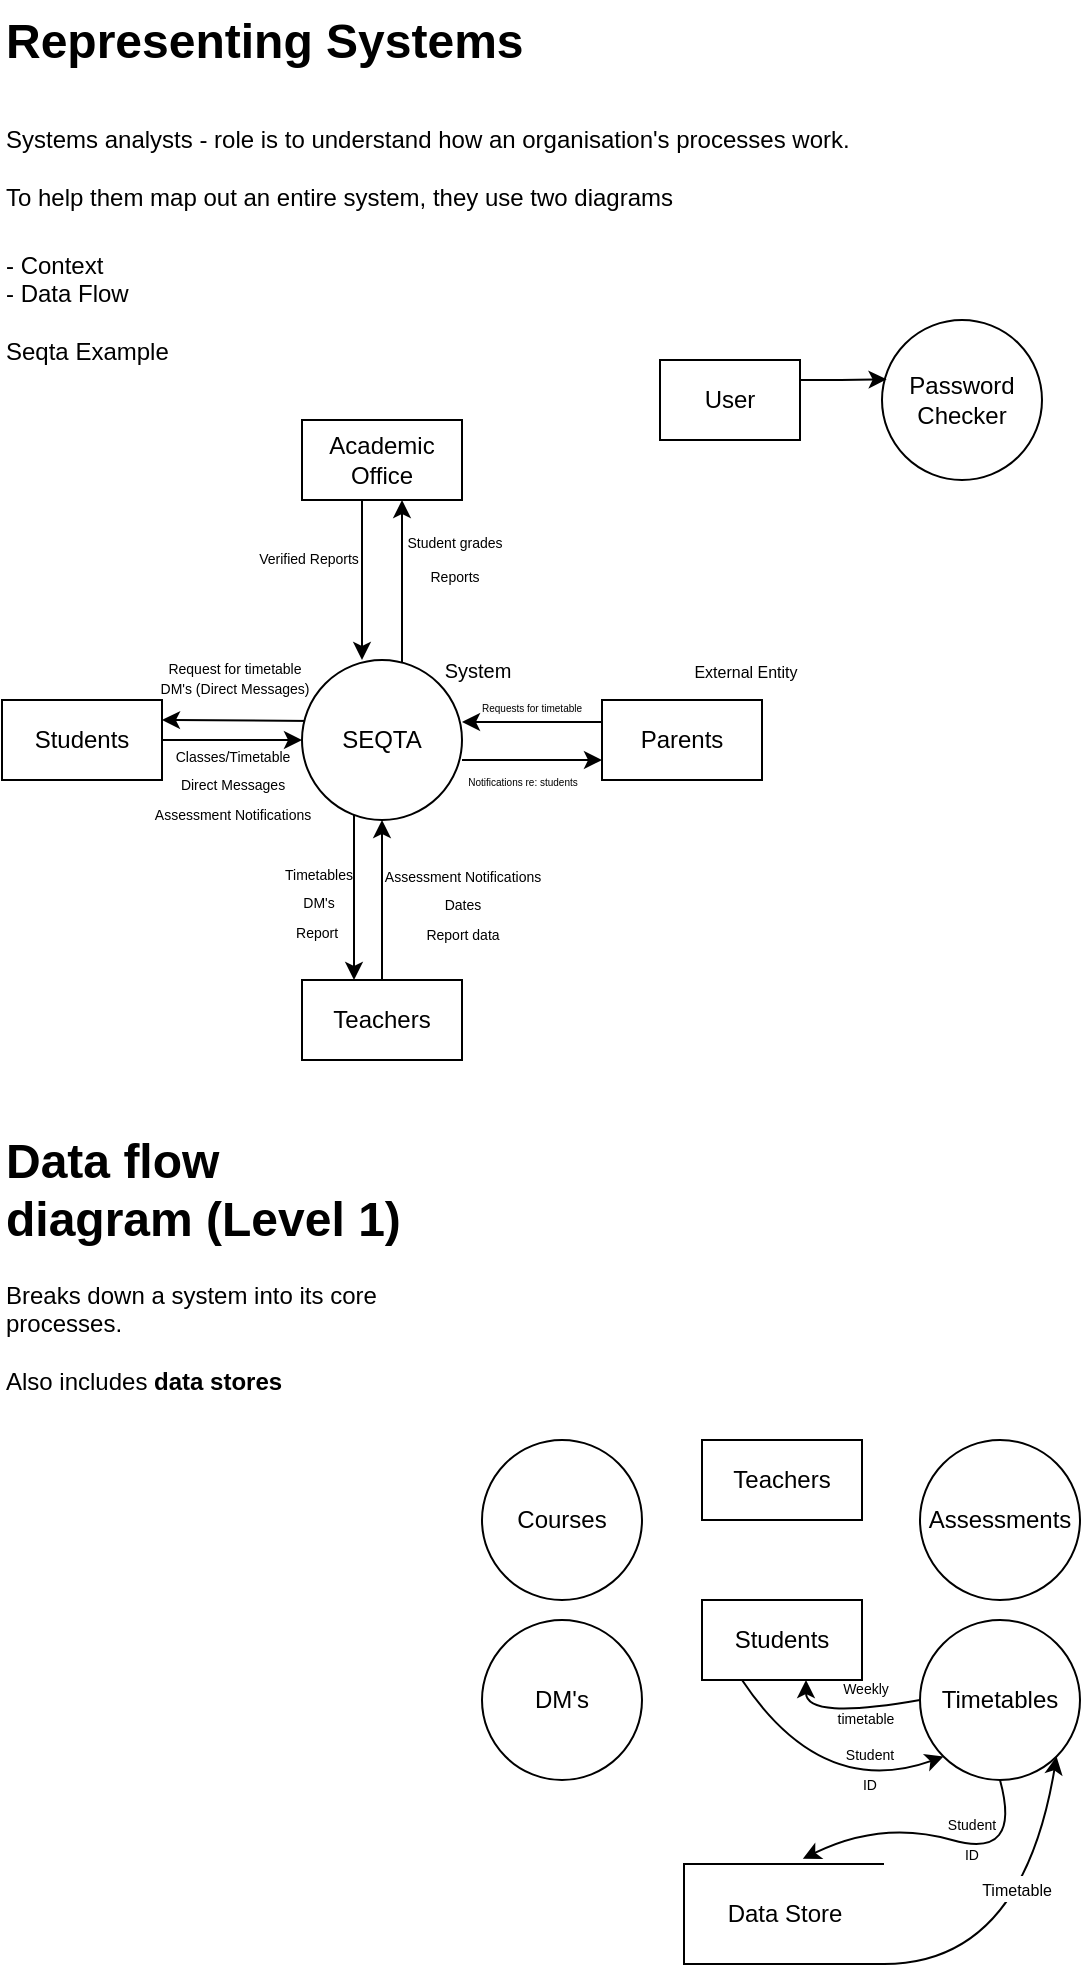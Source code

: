 <mxfile version="24.2.1" type="device">
  <diagram name="Page-1" id="unWZImjaugJgxlwsBdk8">
    <mxGraphModel dx="778" dy="458" grid="1" gridSize="10" guides="1" tooltips="1" connect="1" arrows="1" fold="1" page="1" pageScale="1" pageWidth="850" pageHeight="1100" math="0" shadow="0">
      <root>
        <mxCell id="0" />
        <mxCell id="1" parent="0" />
        <mxCell id="s_rb05EIpAknz0jELPy6-2" value="&lt;h1 style=&quot;margin-top: 0px;&quot;&gt;&lt;span style=&quot;background-color: initial;&quot;&gt;Representing Systems&lt;/span&gt;&lt;/h1&gt;&lt;h1 style=&quot;margin-top: 0px;&quot;&gt;&lt;span style=&quot;background-color: initial; font-size: 12px; font-weight: normal;&quot;&gt;Systems analysts - role is to understand how an organisation&#39;s processes work. To help them map out an entire system, they use two diagrams&lt;/span&gt;&lt;br&gt;&lt;/h1&gt;&lt;div&gt;&lt;span style=&quot;background-color: initial; font-size: 12px; font-weight: normal;&quot;&gt;- Context&lt;/span&gt;&lt;/div&gt;&lt;div&gt;- Data Flow&lt;/div&gt;&lt;div&gt;&lt;br&gt;&lt;/div&gt;&lt;div&gt;Seqta Example&lt;/div&gt;&lt;div&gt;&lt;span style=&quot;background-color: initial; font-size: 12px; font-weight: normal;&quot;&gt;&lt;br&gt;&lt;/span&gt;&lt;/div&gt;" style="text;html=1;whiteSpace=wrap;overflow=hidden;rounded=0;" vertex="1" parent="1">
          <mxGeometry width="430" height="190" as="geometry" />
        </mxCell>
        <mxCell id="s_rb05EIpAknz0jELPy6-61" value="" style="endArrow=classic;html=1;rounded=0;entryX=1;entryY=0.25;entryDx=0;entryDy=0;exitX=0.066;exitY=0.381;exitDx=0;exitDy=0;exitPerimeter=0;" edge="1" parent="1" source="s_rb05EIpAknz0jELPy6-67" target="s_rb05EIpAknz0jELPy6-70">
          <mxGeometry width="50" height="50" relative="1" as="geometry">
            <mxPoint x="120" y="330" as="sourcePoint" />
            <mxPoint x="170" y="280" as="targetPoint" />
          </mxGeometry>
        </mxCell>
        <mxCell id="s_rb05EIpAknz0jELPy6-62" style="edgeStyle=orthogonalEdgeStyle;rounded=0;orthogonalLoop=1;jettySize=auto;html=1;entryX=0;entryY=0.5;entryDx=0;entryDy=0;" edge="1" parent="1">
          <mxGeometry relative="1" as="geometry">
            <mxPoint x="305" y="361" as="sourcePoint" />
            <mxPoint x="230" y="361" as="targetPoint" />
          </mxGeometry>
        </mxCell>
        <mxCell id="s_rb05EIpAknz0jELPy6-63" value="&lt;span style=&quot;color: rgb(0, 0, 0); font-family: Helvetica; font-size: 5px; font-style: normal; font-variant-ligatures: normal; font-variant-caps: normal; font-weight: 400; letter-spacing: normal; orphans: 2; text-align: center; text-indent: 0px; text-transform: none; widows: 2; word-spacing: 0px; -webkit-text-stroke-width: 0px; white-space: nowrap; background-color: rgb(251, 251, 251); text-decoration-thickness: initial; text-decoration-style: initial; text-decoration-color: initial; display: inline !important; float: none;&quot;&gt;Requests for timetable&lt;/span&gt;" style="text;whiteSpace=wrap;html=1;" vertex="1" parent="1">
          <mxGeometry x="238" y="338" width="90" height="40" as="geometry" />
        </mxCell>
        <mxCell id="s_rb05EIpAknz0jELPy6-64" style="edgeStyle=orthogonalEdgeStyle;rounded=0;orthogonalLoop=1;jettySize=auto;html=1;" edge="1" parent="1">
          <mxGeometry relative="1" as="geometry">
            <mxPoint x="176" y="400" as="sourcePoint" />
            <mxPoint x="176" y="490" as="targetPoint" />
            <Array as="points">
              <mxPoint x="176" y="470" />
            </Array>
          </mxGeometry>
        </mxCell>
        <mxCell id="s_rb05EIpAknz0jELPy6-65" style="edgeStyle=orthogonalEdgeStyle;rounded=0;orthogonalLoop=1;jettySize=auto;html=1;endSize=6;entryX=0.75;entryY=1;entryDx=0;entryDy=0;" edge="1" parent="1">
          <mxGeometry relative="1" as="geometry">
            <mxPoint x="198" y="335" as="sourcePoint" />
            <mxPoint x="200" y="250.0" as="targetPoint" />
            <Array as="points">
              <mxPoint x="200" y="335" />
            </Array>
          </mxGeometry>
        </mxCell>
        <mxCell id="s_rb05EIpAknz0jELPy6-66" style="edgeStyle=orthogonalEdgeStyle;rounded=0;orthogonalLoop=1;jettySize=auto;html=1;entryX=0;entryY=0.5;entryDx=0;entryDy=0;" edge="1" parent="1">
          <mxGeometry relative="1" as="geometry">
            <mxPoint x="230" y="380" as="sourcePoint" />
            <mxPoint x="300" y="380" as="targetPoint" />
          </mxGeometry>
        </mxCell>
        <mxCell id="s_rb05EIpAknz0jELPy6-67" value="SEQTA" style="ellipse;whiteSpace=wrap;html=1;aspect=fixed;" vertex="1" parent="1">
          <mxGeometry x="150" y="330" width="80" height="80" as="geometry" />
        </mxCell>
        <mxCell id="s_rb05EIpAknz0jELPy6-68" value="&lt;font style=&quot;font-size: 10px;&quot;&gt;System&lt;/font&gt;" style="text;html=1;align=center;verticalAlign=middle;whiteSpace=wrap;rounded=0;" vertex="1" parent="1">
          <mxGeometry x="208" y="320" width="60" height="30" as="geometry" />
        </mxCell>
        <mxCell id="s_rb05EIpAknz0jELPy6-69" style="edgeStyle=orthogonalEdgeStyle;rounded=0;orthogonalLoop=1;jettySize=auto;html=1;entryX=0;entryY=0.5;entryDx=0;entryDy=0;" edge="1" parent="1" source="s_rb05EIpAknz0jELPy6-70" target="s_rb05EIpAknz0jELPy6-67">
          <mxGeometry relative="1" as="geometry" />
        </mxCell>
        <mxCell id="s_rb05EIpAknz0jELPy6-70" value="Students" style="rounded=0;whiteSpace=wrap;html=1;" vertex="1" parent="1">
          <mxGeometry y="350" width="80" height="40" as="geometry" />
        </mxCell>
        <mxCell id="s_rb05EIpAknz0jELPy6-71" style="edgeStyle=orthogonalEdgeStyle;rounded=0;orthogonalLoop=1;jettySize=auto;html=1;" edge="1" parent="1" source="s_rb05EIpAknz0jELPy6-72" target="s_rb05EIpAknz0jELPy6-67">
          <mxGeometry relative="1" as="geometry" />
        </mxCell>
        <mxCell id="s_rb05EIpAknz0jELPy6-72" value="Teachers" style="rounded=0;whiteSpace=wrap;html=1;" vertex="1" parent="1">
          <mxGeometry x="150" y="490" width="80" height="40" as="geometry" />
        </mxCell>
        <mxCell id="s_rb05EIpAknz0jELPy6-73" value="Parents" style="rounded=0;whiteSpace=wrap;html=1;" vertex="1" parent="1">
          <mxGeometry x="300" y="350" width="80" height="40" as="geometry" />
        </mxCell>
        <mxCell id="s_rb05EIpAknz0jELPy6-74" value="&lt;font style=&quot;font-size: 8px;&quot;&gt;External Entity&lt;/font&gt;" style="text;html=1;align=center;verticalAlign=middle;whiteSpace=wrap;rounded=0;" vertex="1" parent="1">
          <mxGeometry x="342" y="320" width="60" height="30" as="geometry" />
        </mxCell>
        <mxCell id="s_rb05EIpAknz0jELPy6-75" value="&lt;font style=&quot;font-size: 7px;&quot;&gt;Request for timetable&lt;/font&gt;&lt;div style=&quot;font-size: 7px;&quot;&gt;&lt;span style=&quot;background-color: initial;&quot;&gt;&lt;font style=&quot;font-size: 7px;&quot;&gt;DM&#39;s (Direct Messages)&lt;/font&gt;&lt;/span&gt;&lt;/div&gt;" style="text;html=1;align=center;verticalAlign=middle;resizable=0;points=[];autosize=1;strokeColor=none;fillColor=none;" vertex="1" parent="1">
          <mxGeometry x="66" y="317" width="100" height="40" as="geometry" />
        </mxCell>
        <mxCell id="s_rb05EIpAknz0jELPy6-76" value="&lt;span style=&quot;font-size: 7px;&quot;&gt;Classes/Timetable&lt;/span&gt;&lt;div&gt;&lt;span style=&quot;font-size: 7px;&quot;&gt;Direct Messages&lt;/span&gt;&lt;/div&gt;&lt;div&gt;&lt;span style=&quot;font-size: 7px;&quot;&gt;Assessment Notifications&lt;/span&gt;&lt;/div&gt;" style="text;html=1;align=center;verticalAlign=middle;resizable=0;points=[];autosize=1;strokeColor=none;fillColor=none;" vertex="1" parent="1">
          <mxGeometry x="65" y="361" width="100" height="60" as="geometry" />
        </mxCell>
        <mxCell id="s_rb05EIpAknz0jELPy6-77" value="&lt;div&gt;&lt;span style=&quot;font-size: 7px;&quot;&gt;Assessment Notifications&lt;/span&gt;&lt;/div&gt;&lt;div&gt;&lt;span style=&quot;font-size: 7px;&quot;&gt;Dates&lt;/span&gt;&lt;/div&gt;&lt;div&gt;&lt;span style=&quot;font-size: 7px;&quot;&gt;Report data&lt;/span&gt;&lt;/div&gt;" style="text;html=1;align=center;verticalAlign=middle;resizable=0;points=[];autosize=1;strokeColor=none;fillColor=none;" vertex="1" parent="1">
          <mxGeometry x="180" y="421" width="100" height="60" as="geometry" />
        </mxCell>
        <mxCell id="s_rb05EIpAknz0jELPy6-78" value="Academic Office" style="rounded=0;whiteSpace=wrap;html=1;" vertex="1" parent="1">
          <mxGeometry x="150" y="210" width="80" height="40" as="geometry" />
        </mxCell>
        <mxCell id="s_rb05EIpAknz0jELPy6-79" value="&lt;div style=&quot;font-size: 7px;&quot;&gt;&lt;span style=&quot;background-color: initial;&quot;&gt;&lt;font style=&quot;font-size: 7px;&quot;&gt;Verified Reports&lt;/font&gt;&lt;/span&gt;&lt;/div&gt;" style="text;html=1;align=center;verticalAlign=middle;resizable=0;points=[];autosize=1;strokeColor=none;fillColor=none;" vertex="1" parent="1">
          <mxGeometry x="118" y="270" width="70" height="20" as="geometry" />
        </mxCell>
        <mxCell id="s_rb05EIpAknz0jELPy6-80" style="edgeStyle=orthogonalEdgeStyle;rounded=0;orthogonalLoop=1;jettySize=auto;html=1;endSize=6;" edge="1" parent="1">
          <mxGeometry relative="1" as="geometry">
            <mxPoint x="180" y="250" as="sourcePoint" />
            <mxPoint x="180" y="330" as="targetPoint" />
            <Array as="points">
              <mxPoint x="180" y="250" />
            </Array>
          </mxGeometry>
        </mxCell>
        <mxCell id="s_rb05EIpAknz0jELPy6-81" value="&lt;span style=&quot;font-size: 5px;&quot;&gt;Notifications re: students&lt;/span&gt;" style="text;html=1;align=center;verticalAlign=middle;resizable=0;points=[];autosize=1;strokeColor=none;fillColor=none;" vertex="1" parent="1">
          <mxGeometry x="220" y="374" width="80" height="30" as="geometry" />
        </mxCell>
        <mxCell id="s_rb05EIpAknz0jELPy6-82" value="&lt;div style=&quot;font-size: 7px;&quot;&gt;&lt;span style=&quot;background-color: initial;&quot;&gt;&lt;font style=&quot;font-size: 7px;&quot;&gt;Student grades&lt;/font&gt;&lt;/span&gt;&lt;/div&gt;&lt;div style=&quot;font-size: 7px;&quot;&gt;&lt;span style=&quot;background-color: initial;&quot;&gt;&lt;font style=&quot;font-size: 7px;&quot;&gt;&lt;br&gt;&lt;/font&gt;&lt;/span&gt;&lt;/div&gt;&lt;div style=&quot;font-size: 7px;&quot;&gt;&lt;span style=&quot;background-color: initial;&quot;&gt;&lt;font style=&quot;font-size: 7px;&quot;&gt;Reports&lt;/font&gt;&lt;/span&gt;&lt;/div&gt;" style="text;html=1;align=center;verticalAlign=middle;resizable=0;points=[];autosize=1;strokeColor=none;fillColor=none;" vertex="1" parent="1">
          <mxGeometry x="191" y="260" width="70" height="40" as="geometry" />
        </mxCell>
        <mxCell id="s_rb05EIpAknz0jELPy6-83" value="&lt;div&gt;&lt;span style=&quot;font-size: 7px; background-color: initial;&quot;&gt;Timetables&lt;/span&gt;&lt;/div&gt;&lt;div&gt;&lt;span style=&quot;font-size: 7px; background-color: initial;&quot;&gt;DM&#39;s&lt;/span&gt;&lt;/div&gt;&lt;div&gt;&lt;span style=&quot;font-size: 7px; background-color: initial;&quot;&gt;Report&amp;nbsp;&lt;/span&gt;&lt;br&gt;&lt;/div&gt;" style="text;html=1;align=center;verticalAlign=middle;resizable=0;points=[];autosize=1;strokeColor=none;fillColor=none;" vertex="1" parent="1">
          <mxGeometry x="128" y="420" width="60" height="60" as="geometry" />
        </mxCell>
        <mxCell id="s_rb05EIpAknz0jELPy6-84" value="Password Checker" style="ellipse;whiteSpace=wrap;html=1;aspect=fixed;" vertex="1" parent="1">
          <mxGeometry x="440" y="160" width="80" height="80" as="geometry" />
        </mxCell>
        <mxCell id="s_rb05EIpAknz0jELPy6-85" value="User" style="rounded=0;whiteSpace=wrap;html=1;" vertex="1" parent="1">
          <mxGeometry x="329" y="180" width="70" height="40" as="geometry" />
        </mxCell>
        <mxCell id="s_rb05EIpAknz0jELPy6-87" style="edgeStyle=orthogonalEdgeStyle;rounded=0;orthogonalLoop=1;jettySize=auto;html=1;exitX=1;exitY=0.25;exitDx=0;exitDy=0;entryX=0.029;entryY=0.371;entryDx=0;entryDy=0;entryPerimeter=0;" edge="1" parent="1" source="s_rb05EIpAknz0jELPy6-85" target="s_rb05EIpAknz0jELPy6-84">
          <mxGeometry relative="1" as="geometry" />
        </mxCell>
        <mxCell id="s_rb05EIpAknz0jELPy6-89" value="&lt;h1 style=&quot;margin-top: 0px;&quot;&gt;Data flow diagram (Level 1)&lt;/h1&gt;&lt;div&gt;Breaks down a system into its core processes.&lt;/div&gt;&lt;div&gt;&lt;br&gt;&lt;/div&gt;&lt;div&gt;Also includes &lt;b&gt;data stores&lt;/b&gt;&lt;/div&gt;" style="text;html=1;whiteSpace=wrap;overflow=hidden;rounded=0;" vertex="1" parent="1">
          <mxGeometry y="560" width="200" height="150" as="geometry" />
        </mxCell>
        <mxCell id="s_rb05EIpAknz0jELPy6-96" value="Courses&lt;span style=&quot;color: rgba(0, 0, 0, 0); font-family: monospace; font-size: 0px; text-align: start; text-wrap: nowrap;&quot;&gt;%3CmxGraphModel%3E%3Croot%3E%3CmxCell%20id%3D%220%22%2F%3E%3CmxCell%20id%3D%221%22%20parent%3D%220%22%2F%3E%3CmxCell%20id%3D%222%22%20value%3D%22Teachers%22%20style%3D%22rounded%3D0%3BwhiteSpace%3Dwrap%3Bhtml%3D1%3B%22%20vertex%3D%221%22%20parent%3D%221%22%3E%3CmxGeometry%20x%3D%22350%22%20y%3D%22750%22%20width%3D%2280%22%20height%3D%2240%22%20as%3D%22geometry%22%2F%3E%3C%2FmxCell%3E%3C%2Froot%3E%3C%2FmxGraphModel%3E&lt;/span&gt;" style="ellipse;whiteSpace=wrap;html=1;aspect=fixed;" vertex="1" parent="1">
          <mxGeometry x="240" y="720" width="80" height="80" as="geometry" />
        </mxCell>
        <mxCell id="s_rb05EIpAknz0jELPy6-97" value="Teachers" style="rounded=0;whiteSpace=wrap;html=1;" vertex="1" parent="1">
          <mxGeometry x="350" y="720" width="80" height="40" as="geometry" />
        </mxCell>
        <mxCell id="s_rb05EIpAknz0jELPy6-98" value="Students" style="rounded=0;whiteSpace=wrap;html=1;" vertex="1" parent="1">
          <mxGeometry x="350" y="800" width="80" height="40" as="geometry" />
        </mxCell>
        <mxCell id="s_rb05EIpAknz0jELPy6-99" value="DM&#39;s" style="ellipse;whiteSpace=wrap;html=1;aspect=fixed;" vertex="1" parent="1">
          <mxGeometry x="240" y="810" width="80" height="80" as="geometry" />
        </mxCell>
        <mxCell id="s_rb05EIpAknz0jELPy6-100" value="Assessments" style="ellipse;whiteSpace=wrap;html=1;aspect=fixed;" vertex="1" parent="1">
          <mxGeometry x="459" y="720" width="80" height="80" as="geometry" />
        </mxCell>
        <mxCell id="s_rb05EIpAknz0jELPy6-101" value="Timetables" style="ellipse;whiteSpace=wrap;html=1;aspect=fixed;" vertex="1" parent="1">
          <mxGeometry x="459" y="810" width="80" height="80" as="geometry" />
        </mxCell>
        <mxCell id="s_rb05EIpAknz0jELPy6-102" value="Data Store" style="strokeWidth=1;html=1;shape=mxgraph.flowchart.annotation_1;align=center;pointerEvents=1;" vertex="1" parent="1">
          <mxGeometry x="341" y="932" width="100" height="50" as="geometry" />
        </mxCell>
        <mxCell id="s_rb05EIpAknz0jELPy6-103" value="" style="curved=1;endArrow=classic;html=1;rounded=0;exitX=0;exitY=0.5;exitDx=0;exitDy=0;" edge="1" parent="1" source="s_rb05EIpAknz0jELPy6-101">
          <mxGeometry width="50" height="50" relative="1" as="geometry">
            <mxPoint x="482" y="910" as="sourcePoint" />
            <mxPoint x="402" y="840" as="targetPoint" />
            <Array as="points">
              <mxPoint x="402" y="860" />
            </Array>
          </mxGeometry>
        </mxCell>
        <mxCell id="s_rb05EIpAknz0jELPy6-105" value="&lt;font style=&quot;font-size: 7px;&quot;&gt;Weekly&lt;/font&gt;&lt;div&gt;&lt;font style=&quot;font-size: 7px;&quot;&gt;timetable&lt;/font&gt;&lt;/div&gt;" style="text;html=1;align=center;verticalAlign=middle;whiteSpace=wrap;rounded=0;" vertex="1" parent="1">
          <mxGeometry x="402" y="835" width="60" height="30" as="geometry" />
        </mxCell>
        <mxCell id="s_rb05EIpAknz0jELPy6-107" value="" style="curved=1;endArrow=classic;html=1;rounded=0;exitX=0.25;exitY=1;exitDx=0;exitDy=0;entryX=0;entryY=1;entryDx=0;entryDy=0;" edge="1" parent="1" source="s_rb05EIpAknz0jELPy6-98" target="s_rb05EIpAknz0jELPy6-101">
          <mxGeometry width="50" height="50" relative="1" as="geometry">
            <mxPoint x="402" y="915" as="sourcePoint" />
            <mxPoint x="452" y="865" as="targetPoint" />
            <Array as="points">
              <mxPoint x="410" y="900" />
            </Array>
          </mxGeometry>
        </mxCell>
        <mxCell id="s_rb05EIpAknz0jELPy6-108" value="&lt;font style=&quot;font-size: 7px;&quot;&gt;Student&lt;/font&gt;&lt;div&gt;&lt;font style=&quot;font-size: 7px;&quot;&gt;ID&lt;/font&gt;&lt;/div&gt;" style="text;html=1;align=center;verticalAlign=middle;whiteSpace=wrap;rounded=0;" vertex="1" parent="1">
          <mxGeometry x="404" y="868" width="60" height="30" as="geometry" />
        </mxCell>
        <mxCell id="s_rb05EIpAknz0jELPy6-110" value="" style="curved=1;endArrow=classic;html=1;rounded=0;exitX=0.5;exitY=1;exitDx=0;exitDy=0;entryX=0.594;entryY=-0.052;entryDx=0;entryDy=0;entryPerimeter=0;" edge="1" parent="1" source="s_rb05EIpAknz0jELPy6-101" target="s_rb05EIpAknz0jELPy6-102">
          <mxGeometry width="50" height="50" relative="1" as="geometry">
            <mxPoint x="489" y="948" as="sourcePoint" />
            <mxPoint x="410" y="920" as="targetPoint" />
            <Array as="points">
              <mxPoint x="510" y="930" />
              <mxPoint x="440" y="910" />
            </Array>
          </mxGeometry>
        </mxCell>
        <mxCell id="s_rb05EIpAknz0jELPy6-111" value="&lt;font style=&quot;font-size: 7px;&quot;&gt;Student&lt;/font&gt;&lt;div&gt;&lt;font style=&quot;font-size: 7px;&quot;&gt;ID&lt;/font&gt;&lt;/div&gt;" style="text;html=1;align=center;verticalAlign=middle;whiteSpace=wrap;rounded=0;" vertex="1" parent="1">
          <mxGeometry x="455" y="903" width="60" height="30" as="geometry" />
        </mxCell>
        <mxCell id="s_rb05EIpAknz0jELPy6-115" value="" style="curved=1;endArrow=classic;html=1;rounded=0;exitX=1;exitY=1;exitDx=0;exitDy=0;exitPerimeter=0;entryX=1;entryY=1;entryDx=0;entryDy=0;" edge="1" parent="1" source="s_rb05EIpAknz0jELPy6-102" target="s_rb05EIpAknz0jELPy6-101">
          <mxGeometry width="50" height="50" relative="1" as="geometry">
            <mxPoint x="465" y="1010" as="sourcePoint" />
            <mxPoint x="550" y="920" as="targetPoint" />
            <Array as="points">
              <mxPoint x="510" y="982" />
            </Array>
          </mxGeometry>
        </mxCell>
        <mxCell id="s_rb05EIpAknz0jELPy6-118" value="&lt;font style=&quot;font-size: 8px;&quot;&gt;Timetable&lt;/font&gt;" style="edgeLabel;html=1;align=center;verticalAlign=middle;resizable=0;points=[];" vertex="1" connectable="0" parent="s_rb05EIpAknz0jELPy6-115">
          <mxGeometry x="0.22" y="9" relative="1" as="geometry">
            <mxPoint as="offset" />
          </mxGeometry>
        </mxCell>
      </root>
    </mxGraphModel>
  </diagram>
</mxfile>
